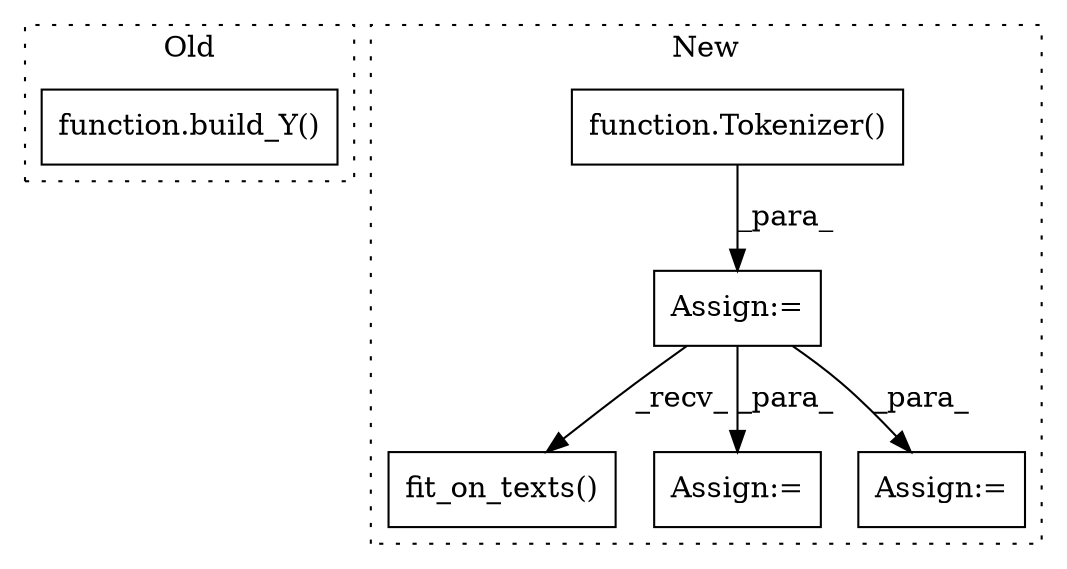 digraph G {
subgraph cluster0 {
1 [label="function.build_Y()" a="75" s="346,375" l="8,1" shape="box"];
label = "Old";
style="dotted";
}
subgraph cluster1 {
2 [label="function.Tokenizer()" a="75" s="644" l="26" shape="box"];
3 [label="fit_on_texts()" a="75" s="675" l="41" shape="box"];
4 [label="Assign:=" a="68" s="722" l="3" shape="box"];
5 [label="Assign:=" a="68" s="641" l="3" shape="box"];
6 [label="Assign:=" a="68" s="775" l="3" shape="box"];
label = "New";
style="dotted";
}
2 -> 5 [label="_para_"];
5 -> 4 [label="_para_"];
5 -> 3 [label="_recv_"];
5 -> 6 [label="_para_"];
}